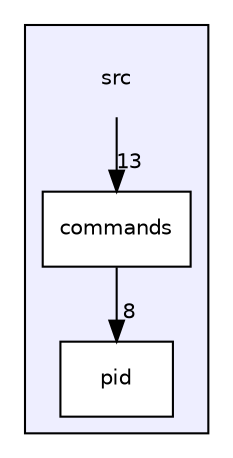 digraph "src" {
  compound=true
  node [ fontsize="10", fontname="Helvetica"];
  edge [ labelfontsize="10", labelfontname="Helvetica"];
  subgraph clusterdir_68267d1309a1af8e8297ef4c3efbcdba {
    graph [ bgcolor="#eeeeff", pencolor="black", label="" URL="dir_68267d1309a1af8e8297ef4c3efbcdba.html"];
    dir_68267d1309a1af8e8297ef4c3efbcdba [shape=plaintext label="src"];
    dir_5e80d29b61c444378a543be4dd1414df [shape=box label="commands" color="black" fillcolor="white" style="filled" URL="dir_5e80d29b61c444378a543be4dd1414df.html"];
    dir_9bbed1fd9978b1d15252a7c2e4b90932 [shape=box label="pid" color="black" fillcolor="white" style="filled" URL="dir_9bbed1fd9978b1d15252a7c2e4b90932.html"];
  }
  dir_5e80d29b61c444378a543be4dd1414df->dir_9bbed1fd9978b1d15252a7c2e4b90932 [headlabel="8", labeldistance=1.5 headhref="dir_000001_000002.html"];
  dir_68267d1309a1af8e8297ef4c3efbcdba->dir_5e80d29b61c444378a543be4dd1414df [headlabel="13", labeldistance=1.5 headhref="dir_000000_000001.html"];
}
